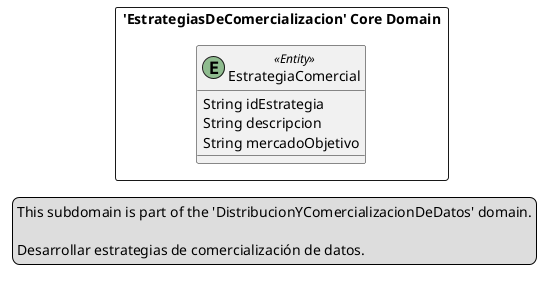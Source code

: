 @startuml

skinparam componentStyle uml2

package "'EstrategiasDeComercializacion' Core Domain" <<Rectangle>> {
	class EstrategiaComercial <<(E,DarkSeaGreen) Entity>> {
		String idEstrategia
		String descripcion
		String mercadoObjetivo
	}
}
legend left
  This subdomain is part of the 'DistribucionYComercializacionDeDatos' domain.

  Desarrollar estrategias de comercialización de datos.
end legend


@enduml
